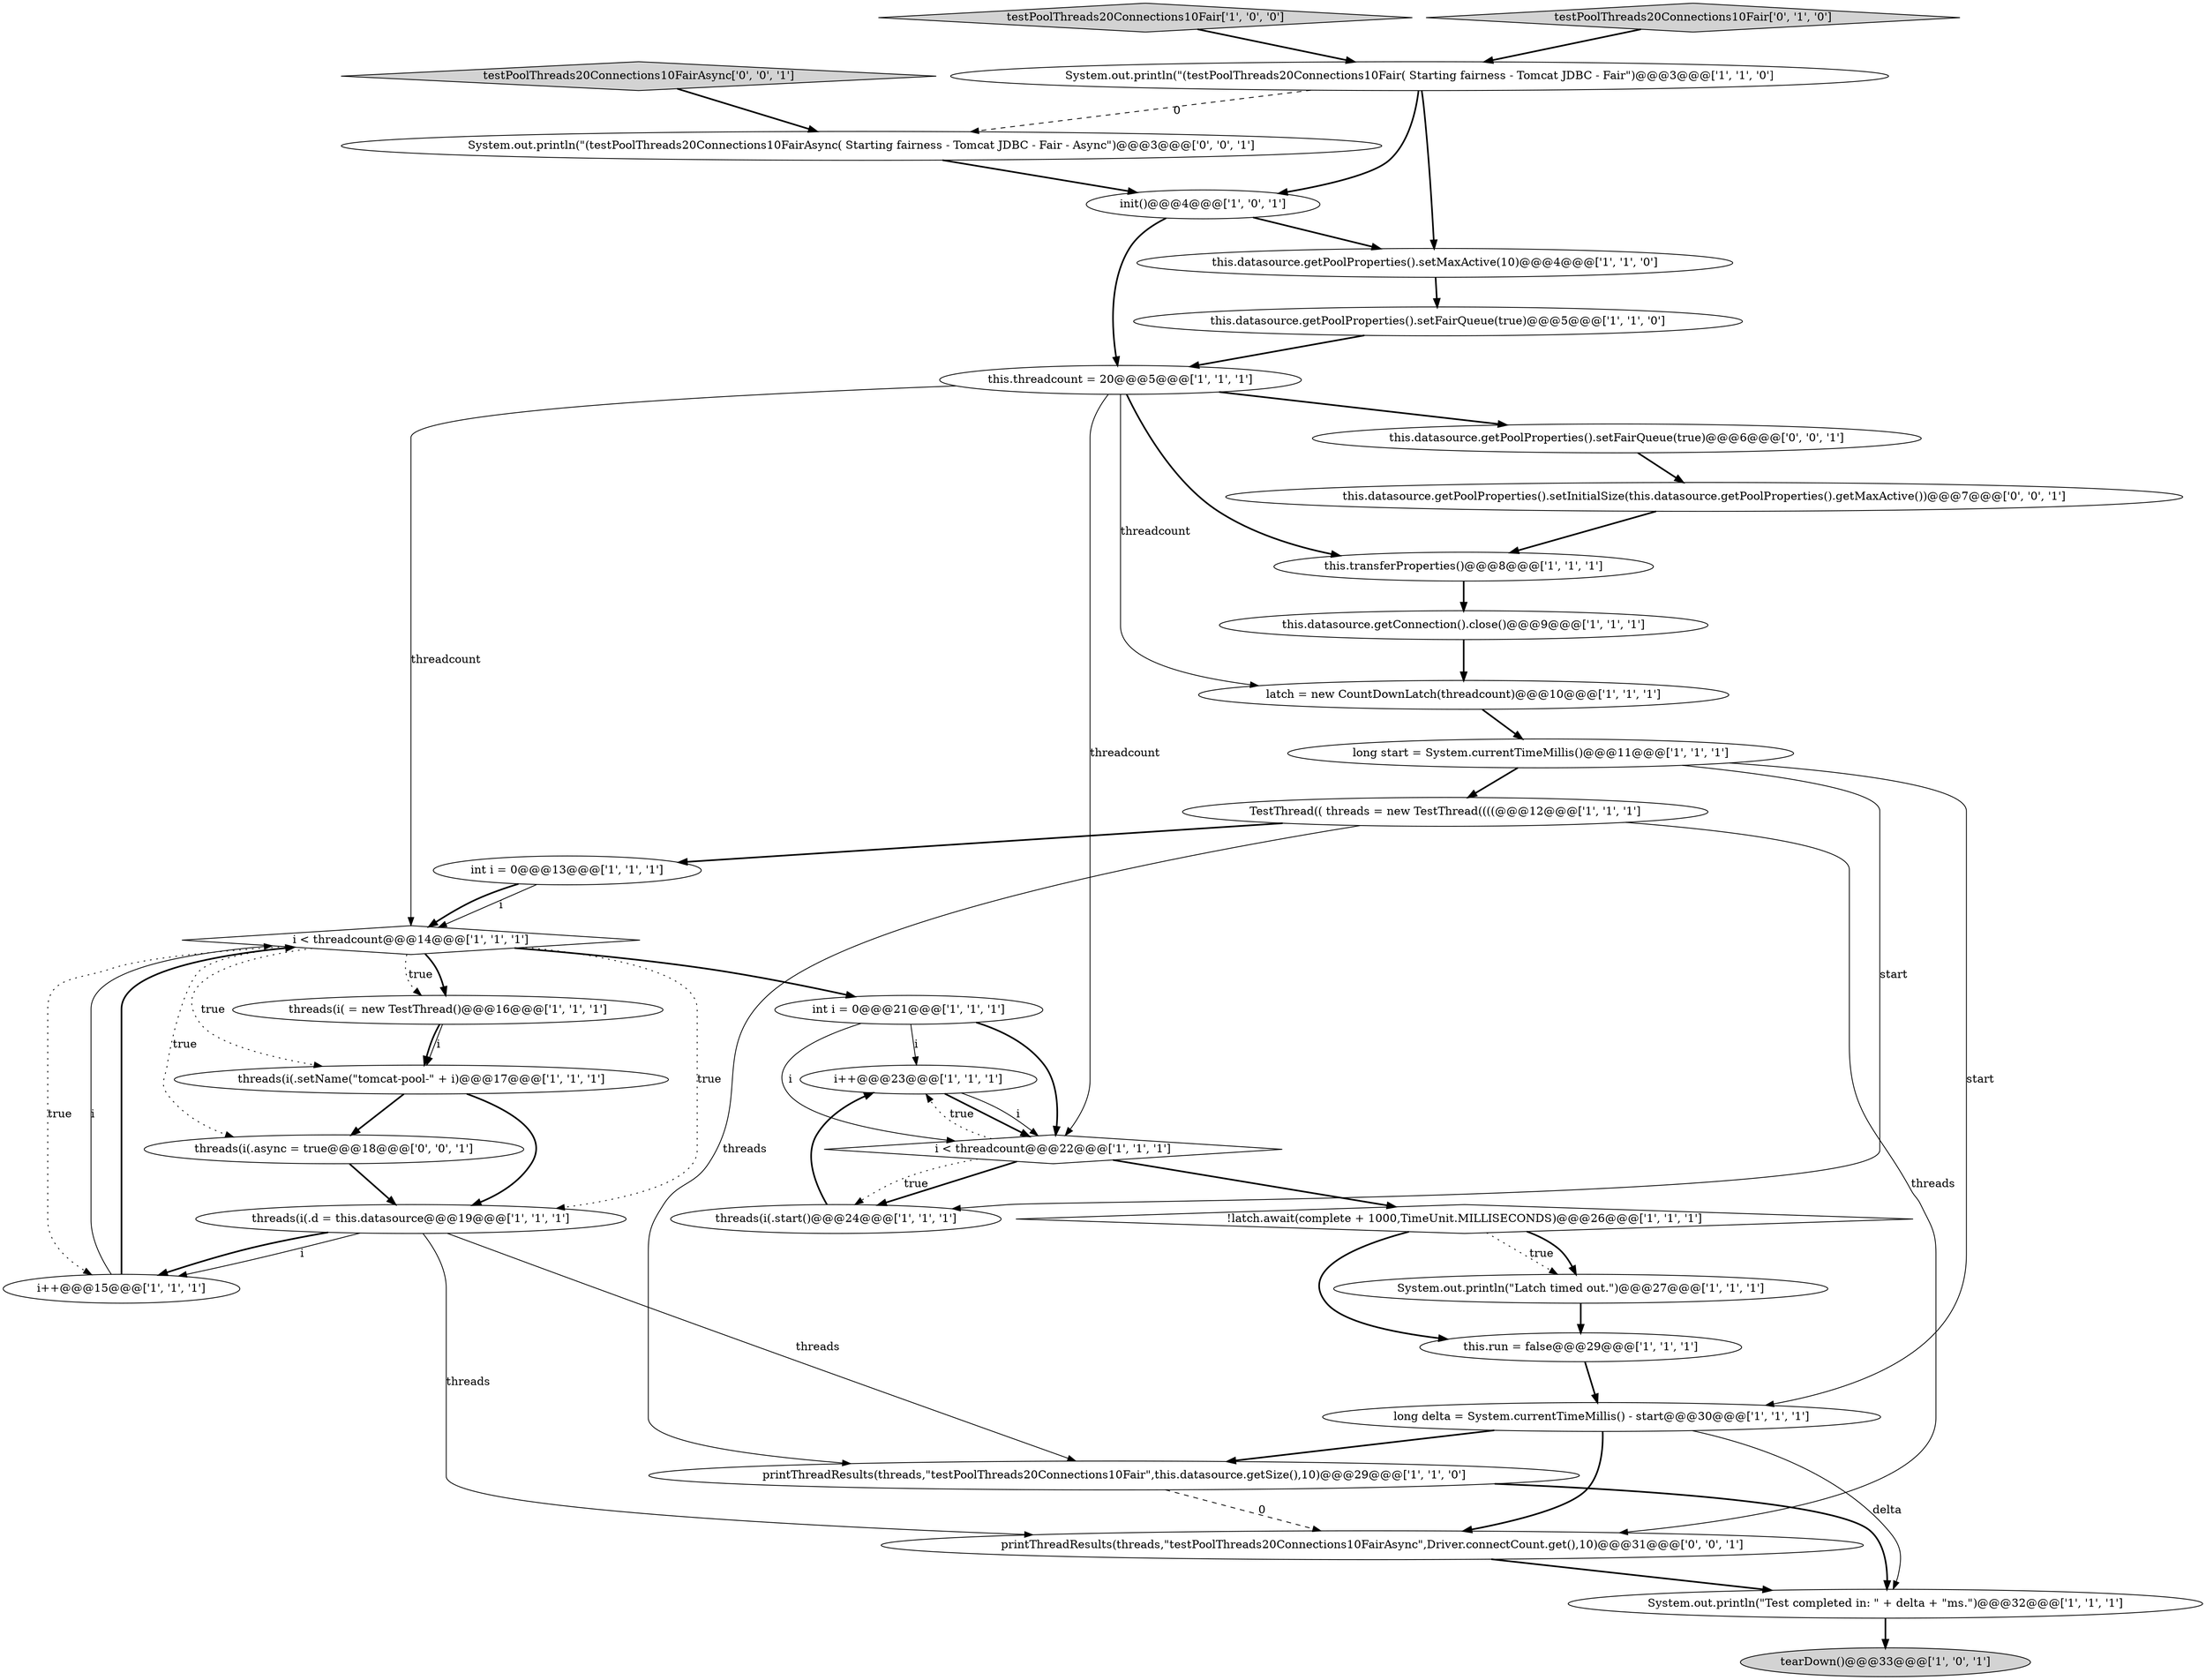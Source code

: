 digraph {
3 [style = filled, label = "i++@@@23@@@['1', '1', '1']", fillcolor = white, shape = ellipse image = "AAA0AAABBB1BBB"];
8 [style = filled, label = "this.run = false@@@29@@@['1', '1', '1']", fillcolor = white, shape = ellipse image = "AAA0AAABBB1BBB"];
15 [style = filled, label = "latch = new CountDownLatch(threadcount)@@@10@@@['1', '1', '1']", fillcolor = white, shape = ellipse image = "AAA0AAABBB1BBB"];
34 [style = filled, label = "this.datasource.getPoolProperties().setInitialSize(this.datasource.getPoolProperties().getMaxActive())@@@7@@@['0', '0', '1']", fillcolor = white, shape = ellipse image = "AAA0AAABBB3BBB"];
13 [style = filled, label = "threads(i(.start()@@@24@@@['1', '1', '1']", fillcolor = white, shape = ellipse image = "AAA0AAABBB1BBB"];
23 [style = filled, label = "TestThread(( threads = new TestThread((((@@@12@@@['1', '1', '1']", fillcolor = white, shape = ellipse image = "AAA0AAABBB1BBB"];
31 [style = filled, label = "threads(i(.async = true@@@18@@@['0', '0', '1']", fillcolor = white, shape = ellipse image = "AAA0AAABBB3BBB"];
9 [style = filled, label = "testPoolThreads20Connections10Fair['1', '0', '0']", fillcolor = lightgray, shape = diamond image = "AAA0AAABBB1BBB"];
28 [style = filled, label = "testPoolThreads20Connections10Fair['0', '1', '0']", fillcolor = lightgray, shape = diamond image = "AAA0AAABBB2BBB"];
33 [style = filled, label = "testPoolThreads20Connections10FairAsync['0', '0', '1']", fillcolor = lightgray, shape = diamond image = "AAA0AAABBB3BBB"];
0 [style = filled, label = "long start = System.currentTimeMillis()@@@11@@@['1', '1', '1']", fillcolor = white, shape = ellipse image = "AAA0AAABBB1BBB"];
25 [style = filled, label = "i < threadcount@@@14@@@['1', '1', '1']", fillcolor = white, shape = diamond image = "AAA0AAABBB1BBB"];
10 [style = filled, label = "threads(i( = new TestThread()@@@16@@@['1', '1', '1']", fillcolor = white, shape = ellipse image = "AAA0AAABBB1BBB"];
27 [style = filled, label = "long delta = System.currentTimeMillis() - start@@@30@@@['1', '1', '1']", fillcolor = white, shape = ellipse image = "AAA0AAABBB1BBB"];
7 [style = filled, label = "int i = 0@@@13@@@['1', '1', '1']", fillcolor = white, shape = ellipse image = "AAA0AAABBB1BBB"];
19 [style = filled, label = "init()@@@4@@@['1', '0', '1']", fillcolor = white, shape = ellipse image = "AAA0AAABBB1BBB"];
17 [style = filled, label = "i++@@@15@@@['1', '1', '1']", fillcolor = white, shape = ellipse image = "AAA0AAABBB1BBB"];
11 [style = filled, label = "printThreadResults(threads,\"testPoolThreads20Connections10Fair\",this.datasource.getSize(),10)@@@29@@@['1', '1', '0']", fillcolor = white, shape = ellipse image = "AAA0AAABBB1BBB"];
1 [style = filled, label = "threads(i(.d = this.datasource@@@19@@@['1', '1', '1']", fillcolor = white, shape = ellipse image = "AAA0AAABBB1BBB"];
21 [style = filled, label = "tearDown()@@@33@@@['1', '0', '1']", fillcolor = lightgray, shape = ellipse image = "AAA0AAABBB1BBB"];
14 [style = filled, label = "this.transferProperties()@@@8@@@['1', '1', '1']", fillcolor = white, shape = ellipse image = "AAA0AAABBB1BBB"];
30 [style = filled, label = "printThreadResults(threads,\"testPoolThreads20Connections10FairAsync\",Driver.connectCount.get(),10)@@@31@@@['0', '0', '1']", fillcolor = white, shape = ellipse image = "AAA0AAABBB3BBB"];
5 [style = filled, label = "this.threadcount = 20@@@5@@@['1', '1', '1']", fillcolor = white, shape = ellipse image = "AAA0AAABBB1BBB"];
26 [style = filled, label = "threads(i(.setName(\"tomcat-pool-\" + i)@@@17@@@['1', '1', '1']", fillcolor = white, shape = ellipse image = "AAA0AAABBB1BBB"];
32 [style = filled, label = "System.out.println(\"(testPoolThreads20Connections10FairAsync( Starting fairness - Tomcat JDBC - Fair - Async\")@@@3@@@['0', '0', '1']", fillcolor = white, shape = ellipse image = "AAA0AAABBB3BBB"];
20 [style = filled, label = "i < threadcount@@@22@@@['1', '1', '1']", fillcolor = white, shape = diamond image = "AAA0AAABBB1BBB"];
18 [style = filled, label = "System.out.println(\"Latch timed out.\")@@@27@@@['1', '1', '1']", fillcolor = white, shape = ellipse image = "AAA0AAABBB1BBB"];
6 [style = filled, label = "this.datasource.getConnection().close()@@@9@@@['1', '1', '1']", fillcolor = white, shape = ellipse image = "AAA0AAABBB1BBB"];
24 [style = filled, label = "this.datasource.getPoolProperties().setMaxActive(10)@@@4@@@['1', '1', '0']", fillcolor = white, shape = ellipse image = "AAA0AAABBB1BBB"];
2 [style = filled, label = "System.out.println(\"Test completed in: \" + delta + \"ms.\")@@@32@@@['1', '1', '1']", fillcolor = white, shape = ellipse image = "AAA0AAABBB1BBB"];
29 [style = filled, label = "this.datasource.getPoolProperties().setFairQueue(true)@@@6@@@['0', '0', '1']", fillcolor = white, shape = ellipse image = "AAA0AAABBB3BBB"];
12 [style = filled, label = "System.out.println(\"(testPoolThreads20Connections10Fair( Starting fairness - Tomcat JDBC - Fair\")@@@3@@@['1', '1', '0']", fillcolor = white, shape = ellipse image = "AAA0AAABBB1BBB"];
22 [style = filled, label = "!latch.await(complete + 1000,TimeUnit.MILLISECONDS)@@@26@@@['1', '1', '1']", fillcolor = white, shape = diamond image = "AAA0AAABBB1BBB"];
4 [style = filled, label = "this.datasource.getPoolProperties().setFairQueue(true)@@@5@@@['1', '1', '0']", fillcolor = white, shape = ellipse image = "AAA0AAABBB1BBB"];
16 [style = filled, label = "int i = 0@@@21@@@['1', '1', '1']", fillcolor = white, shape = ellipse image = "AAA0AAABBB1BBB"];
5->29 [style = bold, label=""];
17->25 [style = bold, label=""];
1->17 [style = solid, label="i"];
5->15 [style = solid, label="threadcount"];
20->13 [style = bold, label=""];
5->25 [style = solid, label="threadcount"];
22->18 [style = dotted, label="true"];
1->30 [style = solid, label="threads"];
1->11 [style = solid, label="threads"];
0->13 [style = solid, label="start"];
16->20 [style = solid, label="i"];
25->31 [style = dotted, label="true"];
12->32 [style = dashed, label="0"];
27->30 [style = bold, label=""];
26->1 [style = bold, label=""];
27->2 [style = solid, label="delta"];
17->25 [style = solid, label="i"];
10->26 [style = bold, label=""];
31->1 [style = bold, label=""];
5->14 [style = bold, label=""];
12->24 [style = bold, label=""];
28->12 [style = bold, label=""];
32->19 [style = bold, label=""];
29->34 [style = bold, label=""];
25->16 [style = bold, label=""];
5->20 [style = solid, label="threadcount"];
25->1 [style = dotted, label="true"];
7->25 [style = solid, label="i"];
11->2 [style = bold, label=""];
6->15 [style = bold, label=""];
1->17 [style = bold, label=""];
20->22 [style = bold, label=""];
19->24 [style = bold, label=""];
22->8 [style = bold, label=""];
16->3 [style = solid, label="i"];
19->5 [style = bold, label=""];
23->30 [style = solid, label="threads"];
26->31 [style = bold, label=""];
24->4 [style = bold, label=""];
3->20 [style = bold, label=""];
22->18 [style = bold, label=""];
23->11 [style = solid, label="threads"];
0->23 [style = bold, label=""];
13->3 [style = bold, label=""];
27->11 [style = bold, label=""];
25->17 [style = dotted, label="true"];
2->21 [style = bold, label=""];
15->0 [style = bold, label=""];
3->20 [style = solid, label="i"];
0->27 [style = solid, label="start"];
20->3 [style = dotted, label="true"];
33->32 [style = bold, label=""];
25->10 [style = bold, label=""];
20->13 [style = dotted, label="true"];
7->25 [style = bold, label=""];
23->7 [style = bold, label=""];
18->8 [style = bold, label=""];
9->12 [style = bold, label=""];
34->14 [style = bold, label=""];
25->10 [style = dotted, label="true"];
30->2 [style = bold, label=""];
12->19 [style = bold, label=""];
11->30 [style = dashed, label="0"];
16->20 [style = bold, label=""];
8->27 [style = bold, label=""];
4->5 [style = bold, label=""];
14->6 [style = bold, label=""];
25->26 [style = dotted, label="true"];
10->26 [style = solid, label="i"];
}
